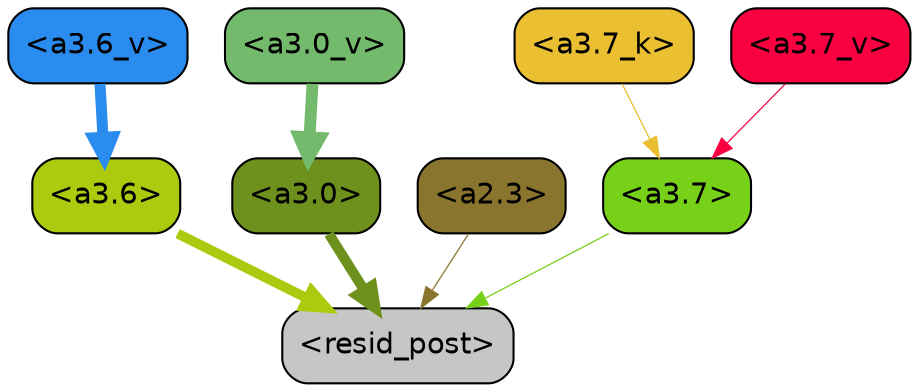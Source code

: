 strict digraph "" {
	graph [bgcolor=transparent,
		layout=dot,
		overlap=false,
		splines=true
	];
	"<a3.7>"	[color=black,
		fillcolor="#77d118",
		fontname=Helvetica,
		shape=box,
		style="filled, rounded"];
	"<resid_post>"	[color=black,
		fillcolor="#c6c6c5",
		fontname=Helvetica,
		shape=box,
		style="filled, rounded"];
	"<a3.7>" -> "<resid_post>"	[color="#77d118",
		penwidth=0.6];
	"<a3.6>"	[color=black,
		fillcolor="#aeca0f",
		fontname=Helvetica,
		shape=box,
		style="filled, rounded"];
	"<a3.6>" -> "<resid_post>"	[color="#aeca0f",
		penwidth=4.746312499046326];
	"<a3.0>"	[color=black,
		fillcolor="#6e901c",
		fontname=Helvetica,
		shape=box,
		style="filled, rounded"];
	"<a3.0>" -> "<resid_post>"	[color="#6e901c",
		penwidth=4.896343111991882];
	"<a2.3>"	[color=black,
		fillcolor="#8a752f",
		fontname=Helvetica,
		shape=box,
		style="filled, rounded"];
	"<a2.3>" -> "<resid_post>"	[color="#8a752f",
		penwidth=0.6];
	"<a3.7_k>"	[color=black,
		fillcolor="#eabf32",
		fontname=Helvetica,
		shape=box,
		style="filled, rounded"];
	"<a3.7_k>" -> "<a3.7>"	[color="#eabf32",
		penwidth=0.6];
	"<a3.7_v>"	[color=black,
		fillcolor="#f90041",
		fontname=Helvetica,
		shape=box,
		style="filled, rounded"];
	"<a3.7_v>" -> "<a3.7>"	[color="#f90041",
		penwidth=0.6];
	"<a3.6_v>"	[color=black,
		fillcolor="#2a8cef",
		fontname=Helvetica,
		shape=box,
		style="filled, rounded"];
	"<a3.6_v>" -> "<a3.6>"	[color="#2a8cef",
		penwidth=5.297133803367615];
	"<a3.0_v>"	[color=black,
		fillcolor="#73ba6c",
		fontname=Helvetica,
		shape=box,
		style="filled, rounded"];
	"<a3.0_v>" -> "<a3.0>"	[color="#73ba6c",
		penwidth=5.680712580680847];
}
